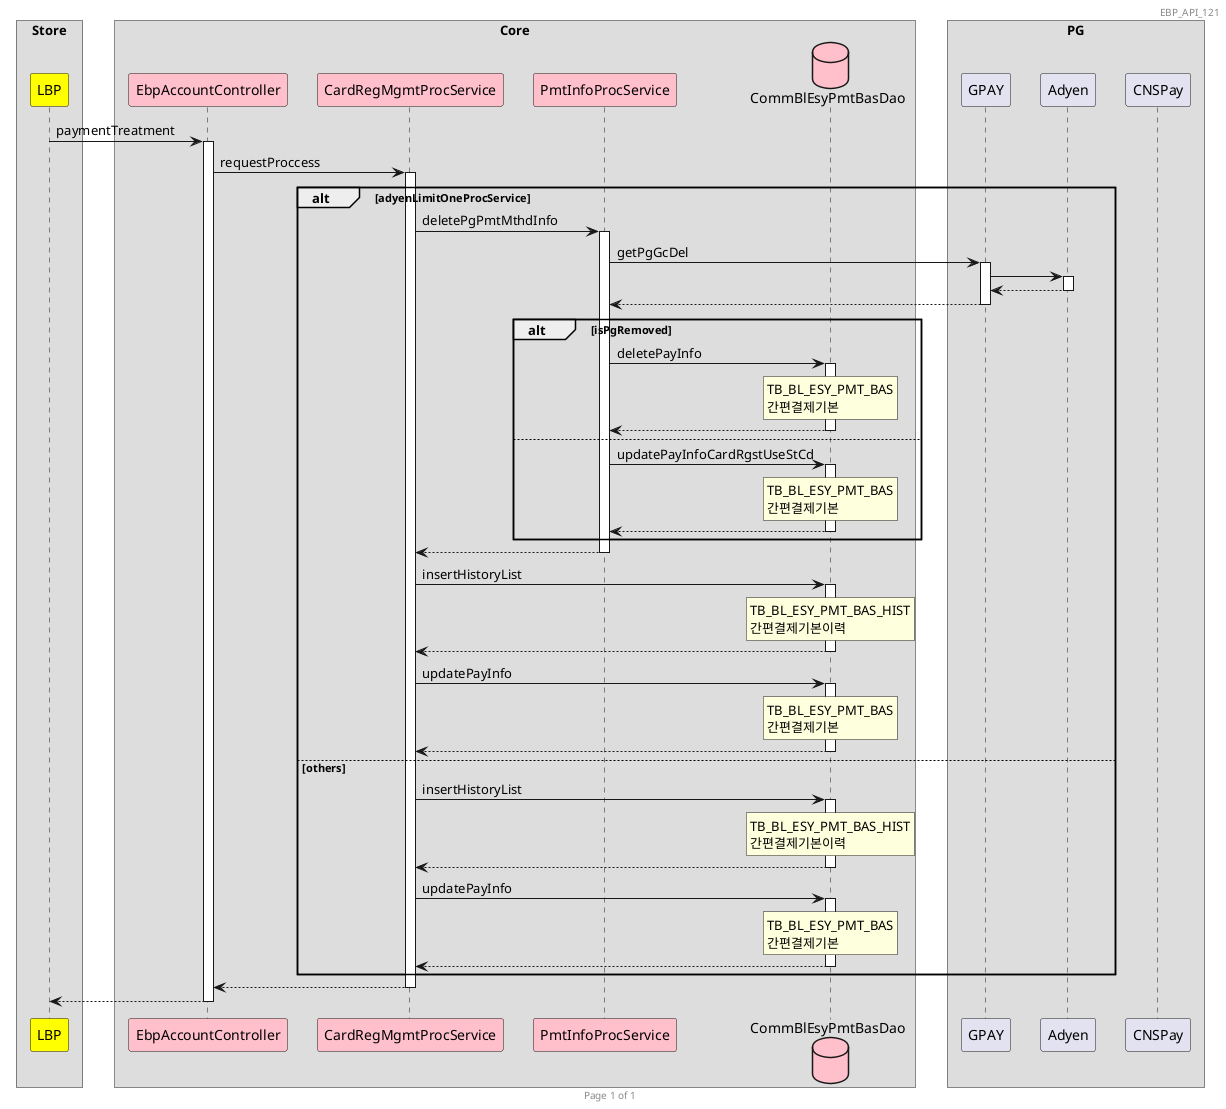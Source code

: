 


@startuml
'''''''''''autoactivate'''''''''''
autoactivate off

'''''''''''padding'''''''''''
skinparam ParticipantPadding 10
skinparam BoxPadding 15

'''''''''''header/footer'''''''''''
header EBP_API_121
footer Page %page% of %lastpage%

'''''''''''participant'''''''''''
box "Store"
participant "LBP"          as Actor      #Yellow
end box

box "Core"
participant "EbpAccountController"    as EbpAccountController    #Pink
participant "CardRegMgmtProcService"     as CardRegMgmtProcService     #Pink
participant "PmtInfoProcService"     as PmtInfoProcService     #Pink
' participant "CommBlAcctBasDao"    as CommBlAcctBasDao    #Pink
database    "CommBlEsyPmtBasDao"    as CommBlEsyPmtBasDao    #Pink
end box

box "PG"
participant "GPAY"        as PG
participant "Adyen"       as Adyen
participant "CNSPay"      as CNSPay
end box

''' proccess '''
Actor -> EbpAccountController : paymentTreatment
activate EbpAccountController

EbpAccountController -> CardRegMgmtProcService : requestProccess
activate CardRegMgmtProcService

alt adyenLimitOneProcService
    CardRegMgmtProcService -> PmtInfoProcService : deletePgPmtMthdInfo
    activate PmtInfoProcService

    PmtInfoProcService -> PG : getPgGcDel
    activate PG
    PG -> Adyen
    activate Adyen
    Adyen --> PG
    deactivate Adyen
    PG --> PmtInfoProcService
    deactivate PG


    alt isPgRemoved
        PmtInfoProcService -> CommBlEsyPmtBasDao : deletePayInfo
        activate CommBlEsyPmtBasDao
        rnote over CommBlEsyPmtBasDao
        TB_BL_ESY_PMT_BAS
        간편결제기본
        end note
        CommBlEsyPmtBasDao --> PmtInfoProcService
        deactivate CommBlEsyPmtBasDao
    else
        PmtInfoProcService -> CommBlEsyPmtBasDao : updatePayInfoCardRgstUseStCd
        activate CommBlEsyPmtBasDao
        rnote over CommBlEsyPmtBasDao
        TB_BL_ESY_PMT_BAS
        간편결제기본
        end note
        CommBlEsyPmtBasDao --> PmtInfoProcService
        deactivate CommBlEsyPmtBasDao
    end

    PmtInfoProcService --> CardRegMgmtProcService
    deactivate PmtInfoProcService

    CardRegMgmtProcService -> CommBlEsyPmtBasDao : insertHistoryList
    activate CommBlEsyPmtBasDao
    rnote over CommBlEsyPmtBasDao
    TB_BL_ESY_PMT_BAS_HIST
    간편결제기본이력
    end note
    CommBlEsyPmtBasDao --> CardRegMgmtProcService
    deactivate CommBlEsyPmtBasDao

    CardRegMgmtProcService -> CommBlEsyPmtBasDao : updatePayInfo
    activate CommBlEsyPmtBasDao
    rnote over CommBlEsyPmtBasDao
    TB_BL_ESY_PMT_BAS
    간편결제기본
    end note
    CommBlEsyPmtBasDao --> CardRegMgmtProcService
    deactivate CommBlEsyPmtBasDao

else others
        CardRegMgmtProcService -> CommBlEsyPmtBasDao : insertHistoryList
        activate CommBlEsyPmtBasDao
        rnote over CommBlEsyPmtBasDao
        TB_BL_ESY_PMT_BAS_HIST
        간편결제기본이력
        end note
        CommBlEsyPmtBasDao --> CardRegMgmtProcService
        deactivate CommBlEsyPmtBasDao

        CardRegMgmtProcService -> CommBlEsyPmtBasDao : updatePayInfo
        activate CommBlEsyPmtBasDao
        rnote over CommBlEsyPmtBasDao
        TB_BL_ESY_PMT_BAS
        간편결제기본
        end note
        CommBlEsyPmtBasDao --> CardRegMgmtProcService
        deactivate CommBlEsyPmtBasDao
end

CardRegMgmtProcService --> EbpAccountController
deactivate CardRegMgmtProcService

EbpAccountController --> Actor
deactivate EbpAccountController

@enduml

 


